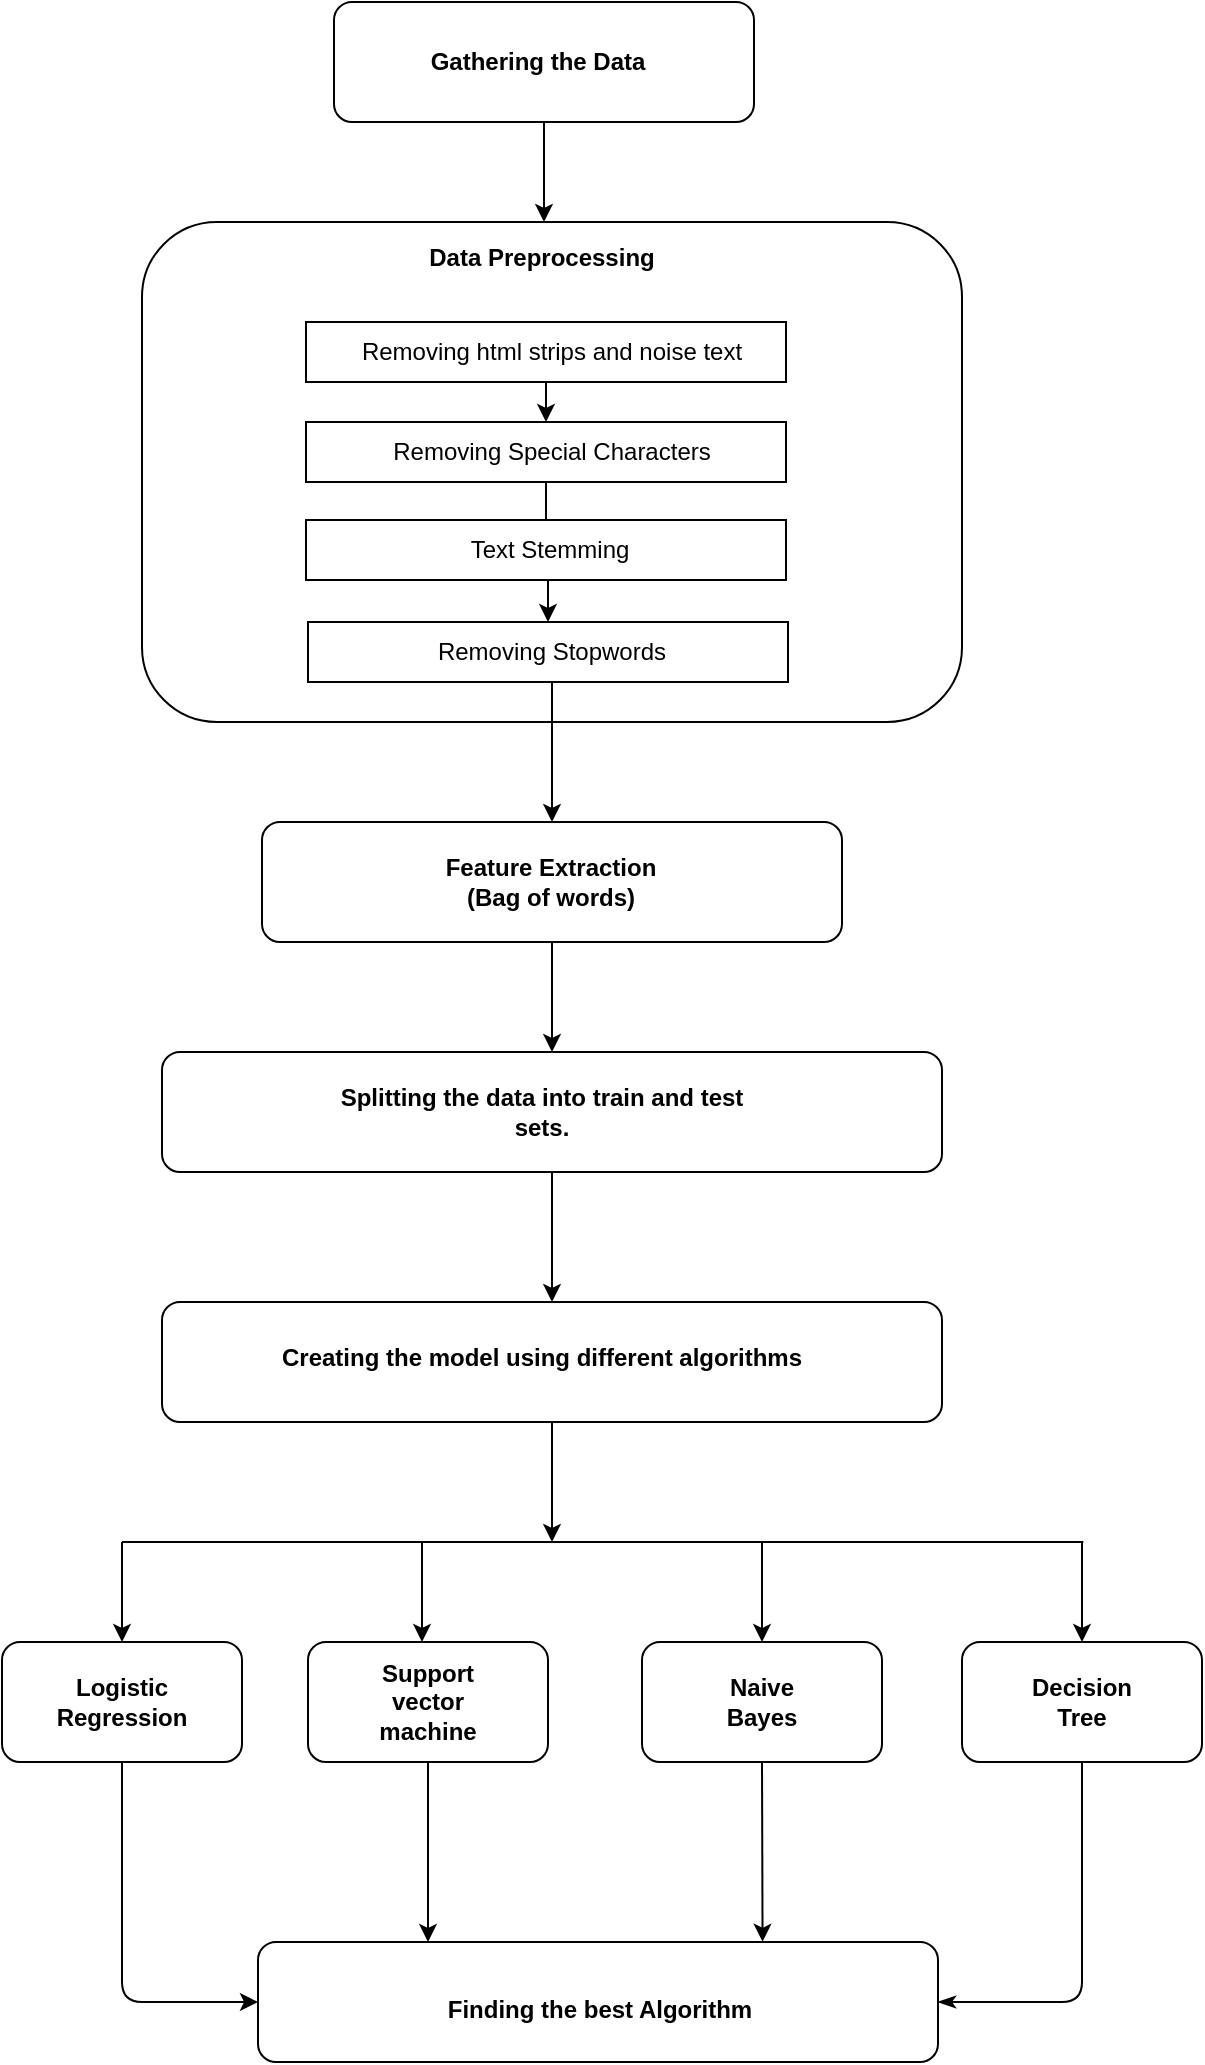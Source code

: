 <mxfile version="24.2.7" type="github">
  <diagram name="Page-1" id="uhlQ-8uoMqtSZ7CRh8Yi">
    <mxGraphModel dx="3447" dy="1487" grid="1" gridSize="10" guides="1" tooltips="1" connect="1" arrows="1" fold="1" page="1" pageScale="1" pageWidth="827" pageHeight="1169" math="0" shadow="0">
      <root>
        <mxCell id="0" />
        <mxCell id="1" parent="0" />
        <mxCell id="O7IFGHpvtoWiRO6Gz_E2-1" value="" style="rounded=1;whiteSpace=wrap;html=1;" vertex="1" parent="1">
          <mxGeometry x="286" y="30" width="210" height="60" as="geometry" />
        </mxCell>
        <mxCell id="O7IFGHpvtoWiRO6Gz_E2-2" value="&lt;b&gt;Gathering the Data&lt;/b&gt;" style="text;html=1;align=center;verticalAlign=middle;whiteSpace=wrap;rounded=0;" vertex="1" parent="1">
          <mxGeometry x="330" y="45" width="116" height="30" as="geometry" />
        </mxCell>
        <mxCell id="O7IFGHpvtoWiRO6Gz_E2-3" value="" style="rounded=1;whiteSpace=wrap;html=1;" vertex="1" parent="1">
          <mxGeometry x="120" y="850" width="120" height="60" as="geometry" />
        </mxCell>
        <mxCell id="O7IFGHpvtoWiRO6Gz_E2-4" value="" style="rounded=1;whiteSpace=wrap;html=1;" vertex="1" parent="1">
          <mxGeometry x="250" y="440" width="290" height="60" as="geometry" />
        </mxCell>
        <mxCell id="O7IFGHpvtoWiRO6Gz_E2-5" value="" style="rounded=1;whiteSpace=wrap;html=1;" vertex="1" parent="1">
          <mxGeometry x="190" y="140" width="410" height="250" as="geometry" />
        </mxCell>
        <mxCell id="O7IFGHpvtoWiRO6Gz_E2-6" value="" style="rounded=1;whiteSpace=wrap;html=1;" vertex="1" parent="1">
          <mxGeometry x="440" y="850" width="120" height="60" as="geometry" />
        </mxCell>
        <mxCell id="O7IFGHpvtoWiRO6Gz_E2-7" value="" style="rounded=1;whiteSpace=wrap;html=1;" vertex="1" parent="1">
          <mxGeometry x="200" y="680" width="390" height="60" as="geometry" />
        </mxCell>
        <mxCell id="O7IFGHpvtoWiRO6Gz_E2-8" value="" style="rounded=1;whiteSpace=wrap;html=1;" vertex="1" parent="1">
          <mxGeometry x="200" y="555" width="390" height="60" as="geometry" />
        </mxCell>
        <mxCell id="O7IFGHpvtoWiRO6Gz_E2-9" value="" style="rounded=1;whiteSpace=wrap;html=1;" vertex="1" parent="1">
          <mxGeometry x="273" y="850" width="120" height="60" as="geometry" />
        </mxCell>
        <mxCell id="O7IFGHpvtoWiRO6Gz_E2-10" value="&lt;b&gt;Data Preprocessing&lt;/b&gt;&lt;div&gt;&lt;br&gt;&lt;/div&gt;" style="text;html=1;align=center;verticalAlign=middle;whiteSpace=wrap;rounded=0;" vertex="1" parent="1">
          <mxGeometry x="310" y="150" width="160" height="30" as="geometry" />
        </mxCell>
        <mxCell id="O7IFGHpvtoWiRO6Gz_E2-12" value="" style="rounded=0;whiteSpace=wrap;html=1;" vertex="1" parent="1">
          <mxGeometry x="272" y="190" width="240" height="30" as="geometry" />
        </mxCell>
        <mxCell id="O7IFGHpvtoWiRO6Gz_E2-21" value="" style="edgeStyle=orthogonalEdgeStyle;rounded=0;orthogonalLoop=1;jettySize=auto;html=1;" edge="1" parent="1" source="O7IFGHpvtoWiRO6Gz_E2-13" target="O7IFGHpvtoWiRO6Gz_E2-15">
          <mxGeometry relative="1" as="geometry" />
        </mxCell>
        <mxCell id="O7IFGHpvtoWiRO6Gz_E2-13" value="" style="rounded=0;whiteSpace=wrap;html=1;" vertex="1" parent="1">
          <mxGeometry x="272" y="240" width="240" height="30" as="geometry" />
        </mxCell>
        <mxCell id="O7IFGHpvtoWiRO6Gz_E2-14" value="" style="rounded=0;whiteSpace=wrap;html=1;" vertex="1" parent="1">
          <mxGeometry x="272" y="289" width="240" height="30" as="geometry" />
        </mxCell>
        <mxCell id="O7IFGHpvtoWiRO6Gz_E2-15" value="" style="rounded=0;whiteSpace=wrap;html=1;" vertex="1" parent="1">
          <mxGeometry x="273" y="340" width="240" height="30" as="geometry" />
        </mxCell>
        <mxCell id="O7IFGHpvtoWiRO6Gz_E2-17" value="" style="endArrow=classic;html=1;rounded=0;exitX=0.5;exitY=1;exitDx=0;exitDy=0;entryX=0.5;entryY=0;entryDx=0;entryDy=0;" edge="1" parent="1" source="O7IFGHpvtoWiRO6Gz_E2-12" target="O7IFGHpvtoWiRO6Gz_E2-13">
          <mxGeometry width="50" height="50" relative="1" as="geometry">
            <mxPoint x="389" y="430" as="sourcePoint" />
            <mxPoint x="439" y="380" as="targetPoint" />
            <Array as="points" />
          </mxGeometry>
        </mxCell>
        <mxCell id="O7IFGHpvtoWiRO6Gz_E2-25" value="Removing html strips and noise text" style="text;html=1;align=center;verticalAlign=middle;whiteSpace=wrap;rounded=0;" vertex="1" parent="1">
          <mxGeometry x="285" y="190" width="220" height="30" as="geometry" />
        </mxCell>
        <mxCell id="O7IFGHpvtoWiRO6Gz_E2-26" value="Removing Special Characters" style="text;html=1;align=center;verticalAlign=middle;whiteSpace=wrap;rounded=0;" vertex="1" parent="1">
          <mxGeometry x="285" y="240" width="220" height="30" as="geometry" />
        </mxCell>
        <mxCell id="O7IFGHpvtoWiRO6Gz_E2-28" value="Text Stemming" style="text;html=1;align=center;verticalAlign=middle;whiteSpace=wrap;rounded=0;" vertex="1" parent="1">
          <mxGeometry x="284" y="289" width="220" height="30" as="geometry" />
        </mxCell>
        <mxCell id="O7IFGHpvtoWiRO6Gz_E2-30" value="" style="edgeStyle=orthogonalEdgeStyle;rounded=0;orthogonalLoop=1;jettySize=auto;html=1;" edge="1" parent="1" source="O7IFGHpvtoWiRO6Gz_E2-29" target="O7IFGHpvtoWiRO6Gz_E2-4">
          <mxGeometry relative="1" as="geometry" />
        </mxCell>
        <mxCell id="O7IFGHpvtoWiRO6Gz_E2-29" value="Removing Stopwords" style="text;html=1;align=center;verticalAlign=middle;whiteSpace=wrap;rounded=0;" vertex="1" parent="1">
          <mxGeometry x="285" y="340" width="220" height="30" as="geometry" />
        </mxCell>
        <mxCell id="O7IFGHpvtoWiRO6Gz_E2-32" value="&lt;b&gt;Feature Extraction&lt;/b&gt;&lt;div&gt;&lt;b&gt;(Bag of words)&lt;/b&gt;&lt;/div&gt;" style="text;html=1;align=center;verticalAlign=middle;whiteSpace=wrap;rounded=0;" vertex="1" parent="1">
          <mxGeometry x="335.5" y="455" width="117" height="30" as="geometry" />
        </mxCell>
        <mxCell id="O7IFGHpvtoWiRO6Gz_E2-33" value="" style="rounded=1;whiteSpace=wrap;html=1;" vertex="1" parent="1">
          <mxGeometry x="600" y="850" width="120" height="60" as="geometry" />
        </mxCell>
        <mxCell id="O7IFGHpvtoWiRO6Gz_E2-35" value="" style="endArrow=none;html=1;rounded=1;curved=0;" edge="1" parent="1">
          <mxGeometry width="50" height="50" relative="1" as="geometry">
            <mxPoint x="180" y="800" as="sourcePoint" />
            <mxPoint x="660.667" y="800" as="targetPoint" />
          </mxGeometry>
        </mxCell>
        <mxCell id="O7IFGHpvtoWiRO6Gz_E2-39" value="" style="endArrow=classic;html=1;rounded=0;entryX=0.5;entryY=0;entryDx=0;entryDy=0;" edge="1" parent="1" target="O7IFGHpvtoWiRO6Gz_E2-3">
          <mxGeometry width="50" height="50" relative="1" as="geometry">
            <mxPoint x="180" y="800" as="sourcePoint" />
            <mxPoint x="350" y="770" as="targetPoint" />
          </mxGeometry>
        </mxCell>
        <mxCell id="O7IFGHpvtoWiRO6Gz_E2-40" value="" style="endArrow=classic;html=1;rounded=0;entryX=0.5;entryY=0;entryDx=0;entryDy=0;" edge="1" parent="1">
          <mxGeometry width="50" height="50" relative="1" as="geometry">
            <mxPoint x="330" y="800" as="sourcePoint" />
            <mxPoint x="330" y="850" as="targetPoint" />
          </mxGeometry>
        </mxCell>
        <mxCell id="O7IFGHpvtoWiRO6Gz_E2-41" value="" style="endArrow=classic;html=1;rounded=1;entryX=0.5;entryY=0;entryDx=0;entryDy=0;curved=0;" edge="1" parent="1" target="O7IFGHpvtoWiRO6Gz_E2-33">
          <mxGeometry width="50" height="50" relative="1" as="geometry">
            <mxPoint x="660" y="800" as="sourcePoint" />
            <mxPoint x="350" y="770" as="targetPoint" />
          </mxGeometry>
        </mxCell>
        <mxCell id="O7IFGHpvtoWiRO6Gz_E2-42" value="" style="endArrow=classic;html=1;rounded=0;entryX=0.5;entryY=0;entryDx=0;entryDy=0;" edge="1" parent="1" target="O7IFGHpvtoWiRO6Gz_E2-6">
          <mxGeometry width="50" height="50" relative="1" as="geometry">
            <mxPoint x="500" y="800" as="sourcePoint" />
            <mxPoint x="420" y="780" as="targetPoint" />
          </mxGeometry>
        </mxCell>
        <mxCell id="O7IFGHpvtoWiRO6Gz_E2-43" value="" style="endArrow=classic;html=1;rounded=0;exitX=0.5;exitY=1;exitDx=0;exitDy=0;" edge="1" parent="1" source="O7IFGHpvtoWiRO6Gz_E2-7">
          <mxGeometry width="50" height="50" relative="1" as="geometry">
            <mxPoint x="320" y="790" as="sourcePoint" />
            <mxPoint x="395" y="800" as="targetPoint" />
          </mxGeometry>
        </mxCell>
        <mxCell id="O7IFGHpvtoWiRO6Gz_E2-44" value="&lt;b&gt;Splitting the data into train and test sets.&lt;/b&gt;" style="text;html=1;align=center;verticalAlign=middle;whiteSpace=wrap;rounded=0;" vertex="1" parent="1">
          <mxGeometry x="280" y="570" width="220" height="30" as="geometry" />
        </mxCell>
        <mxCell id="O7IFGHpvtoWiRO6Gz_E2-45" value="" style="rounded=1;whiteSpace=wrap;html=1;" vertex="1" parent="1">
          <mxGeometry x="248" y="1000" width="340" height="60" as="geometry" />
        </mxCell>
        <mxCell id="O7IFGHpvtoWiRO6Gz_E2-46" value="" style="endArrow=classic;html=1;rounded=0;exitX=0.5;exitY=1;exitDx=0;exitDy=0;entryX=0.25;entryY=0;entryDx=0;entryDy=0;" edge="1" parent="1" source="O7IFGHpvtoWiRO6Gz_E2-9" target="O7IFGHpvtoWiRO6Gz_E2-45">
          <mxGeometry width="50" height="50" relative="1" as="geometry">
            <mxPoint x="290" y="810" as="sourcePoint" />
            <mxPoint x="340" y="760" as="targetPoint" />
          </mxGeometry>
        </mxCell>
        <mxCell id="O7IFGHpvtoWiRO6Gz_E2-48" value="" style="endArrow=classic;html=1;rounded=1;exitX=0.5;exitY=1;exitDx=0;exitDy=0;entryX=0;entryY=0.5;entryDx=0;entryDy=0;curved=0;" edge="1" parent="1" source="O7IFGHpvtoWiRO6Gz_E2-3" target="O7IFGHpvtoWiRO6Gz_E2-45">
          <mxGeometry width="50" height="50" relative="1" as="geometry">
            <mxPoint x="290" y="810" as="sourcePoint" />
            <mxPoint x="340" y="760" as="targetPoint" />
            <Array as="points">
              <mxPoint x="180" y="1030" />
            </Array>
          </mxGeometry>
        </mxCell>
        <mxCell id="O7IFGHpvtoWiRO6Gz_E2-49" value="" style="endArrow=none;html=1;rounded=1;entryX=0.5;entryY=1;entryDx=0;entryDy=0;exitX=1;exitY=0.5;exitDx=0;exitDy=0;curved=0;startArrow=classicThin;startFill=1;endFill=0;" edge="1" parent="1" source="O7IFGHpvtoWiRO6Gz_E2-45" target="O7IFGHpvtoWiRO6Gz_E2-33">
          <mxGeometry width="50" height="50" relative="1" as="geometry">
            <mxPoint x="690" y="890" as="sourcePoint" />
            <mxPoint x="740" y="840" as="targetPoint" />
            <Array as="points">
              <mxPoint x="660" y="1030" />
            </Array>
          </mxGeometry>
        </mxCell>
        <mxCell id="O7IFGHpvtoWiRO6Gz_E2-50" value="" style="endArrow=classic;html=1;rounded=0;exitX=0.5;exitY=1;exitDx=0;exitDy=0;entryX=0.5;entryY=0;entryDx=0;entryDy=0;" edge="1" parent="1" source="O7IFGHpvtoWiRO6Gz_E2-4" target="O7IFGHpvtoWiRO6Gz_E2-8">
          <mxGeometry width="50" height="50" relative="1" as="geometry">
            <mxPoint x="210" y="530" as="sourcePoint" />
            <mxPoint x="260" y="480" as="targetPoint" />
          </mxGeometry>
        </mxCell>
        <mxCell id="O7IFGHpvtoWiRO6Gz_E2-51" value="" style="endArrow=classic;html=1;rounded=0;exitX=0.5;exitY=1;exitDx=0;exitDy=0;entryX=0.5;entryY=0;entryDx=0;entryDy=0;" edge="1" parent="1" source="O7IFGHpvtoWiRO6Gz_E2-8" target="O7IFGHpvtoWiRO6Gz_E2-7">
          <mxGeometry width="50" height="50" relative="1" as="geometry">
            <mxPoint x="340" y="690" as="sourcePoint" />
            <mxPoint x="390" y="640" as="targetPoint" />
          </mxGeometry>
        </mxCell>
        <mxCell id="O7IFGHpvtoWiRO6Gz_E2-52" value="&lt;b&gt;Creating the model using different algorithms&lt;/b&gt;" style="text;html=1;align=center;verticalAlign=middle;whiteSpace=wrap;rounded=0;" vertex="1" parent="1">
          <mxGeometry x="250" y="693" width="280" height="30" as="geometry" />
        </mxCell>
        <mxCell id="O7IFGHpvtoWiRO6Gz_E2-53" value="" style="endArrow=classic;html=1;rounded=0;exitX=0.5;exitY=1;exitDx=0;exitDy=0;entryX=0.742;entryY=-0.002;entryDx=0;entryDy=0;entryPerimeter=0;" edge="1" parent="1" source="O7IFGHpvtoWiRO6Gz_E2-6" target="O7IFGHpvtoWiRO6Gz_E2-45">
          <mxGeometry width="50" height="50" relative="1" as="geometry">
            <mxPoint x="330" y="750" as="sourcePoint" />
            <mxPoint x="380" y="700" as="targetPoint" />
          </mxGeometry>
        </mxCell>
        <mxCell id="O7IFGHpvtoWiRO6Gz_E2-54" value="&lt;b&gt;Finding the best Algorithm&lt;/b&gt;" style="text;html=1;align=center;verticalAlign=middle;whiteSpace=wrap;rounded=0;" vertex="1" parent="1">
          <mxGeometry x="309" y="1019" width="220" height="30" as="geometry" />
        </mxCell>
        <mxCell id="O7IFGHpvtoWiRO6Gz_E2-55" value="&lt;b&gt;Logistic Regression&lt;/b&gt;" style="text;html=1;align=center;verticalAlign=middle;whiteSpace=wrap;rounded=0;" vertex="1" parent="1">
          <mxGeometry x="150" y="865" width="60" height="30" as="geometry" />
        </mxCell>
        <mxCell id="O7IFGHpvtoWiRO6Gz_E2-56" value="&lt;b&gt;Support vector machine&lt;/b&gt;" style="text;html=1;align=center;verticalAlign=middle;whiteSpace=wrap;rounded=0;" vertex="1" parent="1">
          <mxGeometry x="303" y="865" width="60" height="30" as="geometry" />
        </mxCell>
        <mxCell id="O7IFGHpvtoWiRO6Gz_E2-57" value="&lt;b&gt;Naive Bayes&lt;/b&gt;" style="text;html=1;align=center;verticalAlign=middle;whiteSpace=wrap;rounded=0;" vertex="1" parent="1">
          <mxGeometry x="470" y="865" width="60" height="30" as="geometry" />
        </mxCell>
        <mxCell id="O7IFGHpvtoWiRO6Gz_E2-58" value="&lt;b&gt;Decision Tree&lt;/b&gt;" style="text;html=1;align=center;verticalAlign=middle;whiteSpace=wrap;rounded=0;" vertex="1" parent="1">
          <mxGeometry x="630" y="865" width="60" height="30" as="geometry" />
        </mxCell>
        <mxCell id="O7IFGHpvtoWiRO6Gz_E2-59" value="" style="endArrow=none;html=1;rounded=0;entryX=0.5;entryY=1;entryDx=0;entryDy=0;endFill=0;startArrow=classic;startFill=1;" edge="1" parent="1" target="O7IFGHpvtoWiRO6Gz_E2-1">
          <mxGeometry width="50" height="50" relative="1" as="geometry">
            <mxPoint x="391" y="140" as="sourcePoint" />
            <mxPoint x="300" y="230" as="targetPoint" />
          </mxGeometry>
        </mxCell>
      </root>
    </mxGraphModel>
  </diagram>
</mxfile>
